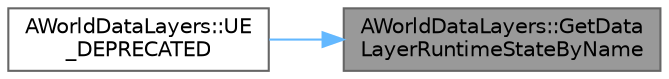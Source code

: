 digraph "AWorldDataLayers::GetDataLayerRuntimeStateByName"
{
 // INTERACTIVE_SVG=YES
 // LATEX_PDF_SIZE
  bgcolor="transparent";
  edge [fontname=Helvetica,fontsize=10,labelfontname=Helvetica,labelfontsize=10];
  node [fontname=Helvetica,fontsize=10,shape=box,height=0.2,width=0.4];
  rankdir="RL";
  Node1 [id="Node000001",label="AWorldDataLayers::GetData\lLayerRuntimeStateByName",height=0.2,width=0.4,color="gray40", fillcolor="grey60", style="filled", fontcolor="black",tooltip=" "];
  Node1 -> Node2 [id="edge1_Node000001_Node000002",dir="back",color="steelblue1",style="solid",tooltip=" "];
  Node2 [id="Node000002",label="AWorldDataLayers::UE\l_DEPRECATED",height=0.2,width=0.4,color="grey40", fillcolor="white", style="filled",URL="$d8/dbc/classAWorldDataLayers.html#a5cdb04b10d3d7946436b673ed8215478",tooltip=" "];
}
